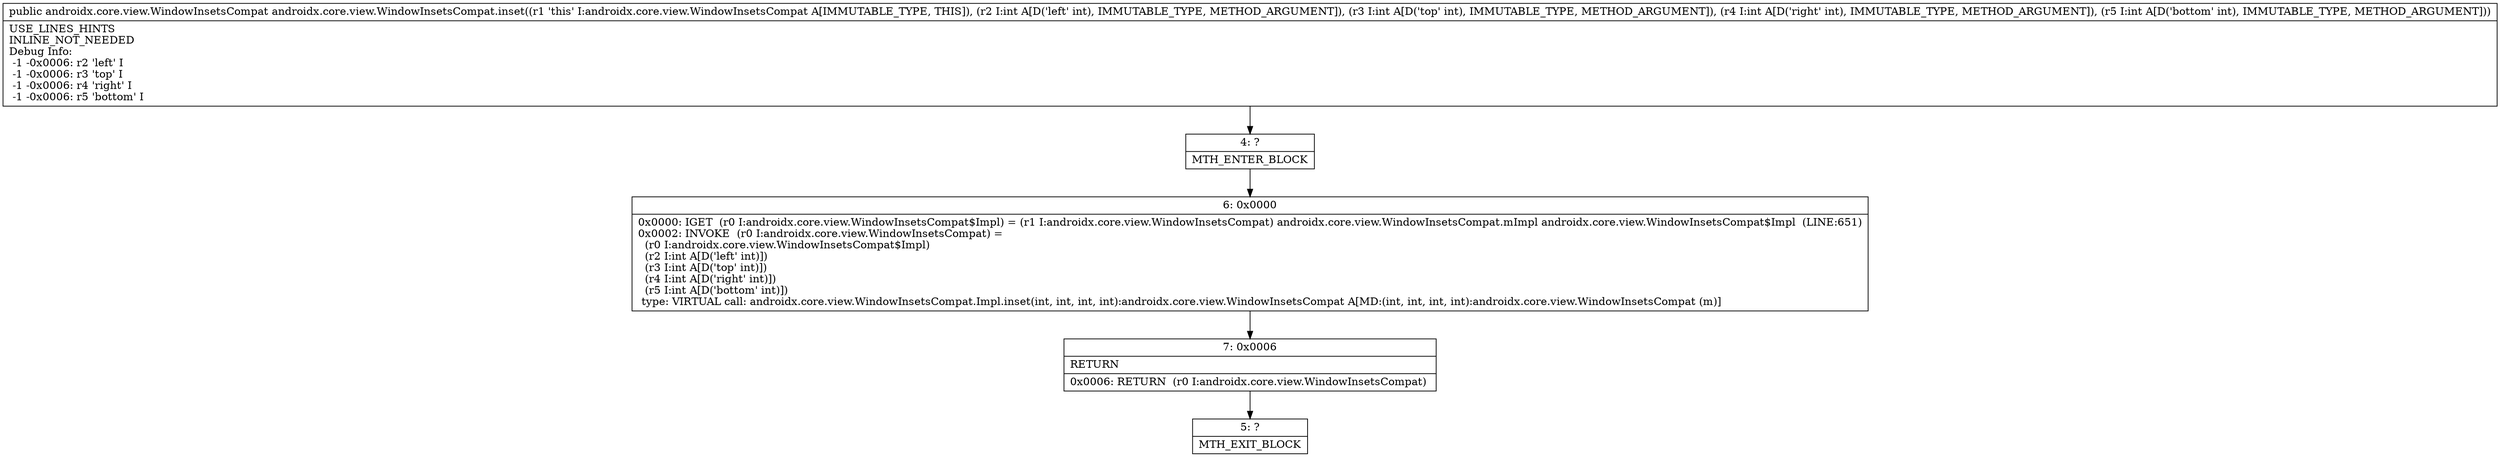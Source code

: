digraph "CFG forandroidx.core.view.WindowInsetsCompat.inset(IIII)Landroidx\/core\/view\/WindowInsetsCompat;" {
Node_4 [shape=record,label="{4\:\ ?|MTH_ENTER_BLOCK\l}"];
Node_6 [shape=record,label="{6\:\ 0x0000|0x0000: IGET  (r0 I:androidx.core.view.WindowInsetsCompat$Impl) = (r1 I:androidx.core.view.WindowInsetsCompat) androidx.core.view.WindowInsetsCompat.mImpl androidx.core.view.WindowInsetsCompat$Impl  (LINE:651)\l0x0002: INVOKE  (r0 I:androidx.core.view.WindowInsetsCompat) = \l  (r0 I:androidx.core.view.WindowInsetsCompat$Impl)\l  (r2 I:int A[D('left' int)])\l  (r3 I:int A[D('top' int)])\l  (r4 I:int A[D('right' int)])\l  (r5 I:int A[D('bottom' int)])\l type: VIRTUAL call: androidx.core.view.WindowInsetsCompat.Impl.inset(int, int, int, int):androidx.core.view.WindowInsetsCompat A[MD:(int, int, int, int):androidx.core.view.WindowInsetsCompat (m)]\l}"];
Node_7 [shape=record,label="{7\:\ 0x0006|RETURN\l|0x0006: RETURN  (r0 I:androidx.core.view.WindowInsetsCompat) \l}"];
Node_5 [shape=record,label="{5\:\ ?|MTH_EXIT_BLOCK\l}"];
MethodNode[shape=record,label="{public androidx.core.view.WindowInsetsCompat androidx.core.view.WindowInsetsCompat.inset((r1 'this' I:androidx.core.view.WindowInsetsCompat A[IMMUTABLE_TYPE, THIS]), (r2 I:int A[D('left' int), IMMUTABLE_TYPE, METHOD_ARGUMENT]), (r3 I:int A[D('top' int), IMMUTABLE_TYPE, METHOD_ARGUMENT]), (r4 I:int A[D('right' int), IMMUTABLE_TYPE, METHOD_ARGUMENT]), (r5 I:int A[D('bottom' int), IMMUTABLE_TYPE, METHOD_ARGUMENT]))  | USE_LINES_HINTS\lINLINE_NOT_NEEDED\lDebug Info:\l  \-1 \-0x0006: r2 'left' I\l  \-1 \-0x0006: r3 'top' I\l  \-1 \-0x0006: r4 'right' I\l  \-1 \-0x0006: r5 'bottom' I\l}"];
MethodNode -> Node_4;Node_4 -> Node_6;
Node_6 -> Node_7;
Node_7 -> Node_5;
}

